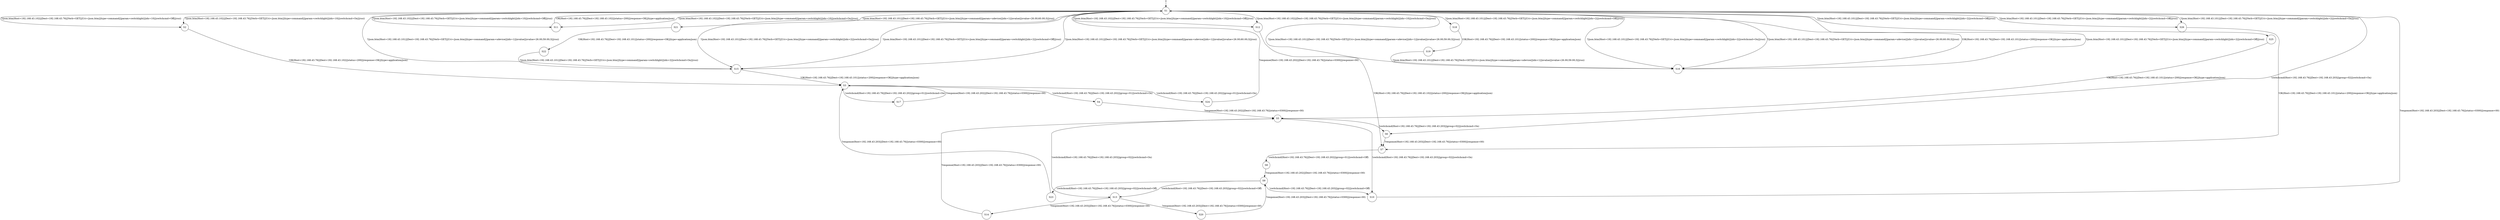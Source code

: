 digraph LTS {
S00[shape=point]
S1[label=S1,shape=circle];
S2[label=S2,shape=circle];
S3[label=S3,shape=circle];
S4[label=S4,shape=circle];
S5[label=S5,shape=circle];
S6[label=S6,shape=circle];
S7[label=S7,shape=circle];
S8[label=S8,shape=circle];
S9[label=S9,shape=circle];
S10[label=S10,shape=circle];
S11[label=S11,shape=circle];
S12[label=S12,shape=circle];
S13[label=S13,shape=circle];
S14[label=S14,shape=circle];
S15[label=S15,shape=circle];
S16[label=S16,shape=circle];
S17[label=S17,shape=circle];
S18[label=S18,shape=circle];
S19[label=S19,shape=circle];
S20[label=S20,shape=circle];
S21[label=S21,shape=circle];
S22[label=S22,shape=circle];
S23[label=S23,shape=circle];
S24[label=S24,shape=circle];
S25[label=S25,shape=circle];
S26[label=S26,shape=circle];
S00 -> S1
S1 -> S2[label ="?/json.htm(Host=192.168.43.102|||Dest=192.168.43.76|||Verb=GET|||Uri=/json.htm|||type=command|||param=switchlight|||idx=10|||switchcmd=Off|||rssi)"];
S1 -> S2[label ="?/json.htm(Host=192.168.43.102|||Dest=192.168.43.76|||Verb=GET|||Uri=/json.htm|||type=command|||param=switchlight|||idx=10|||switchcmd=On|||rssi)"];
S1 -> S6[label ="!switchcmd(Host=192.168.43.76|||Dest=192.168.43.203|||group=02|||switchcmd=On)"];
S1 -> S11[label ="?/json.htm(Host=192.168.43.102|||Dest=192.168.43.76|||Verb=GET|||Uri=/json.htm|||type=command|||param=switchlight|||idx=10|||switchcmd=On|||rssi)"];
S1 -> S11[label ="?/json.htm(Host=192.168.43.102|||Dest=192.168.43.76|||Verb=GET|||Uri=/json.htm|||type=command|||param=switchlight|||idx=10|||switchcmd=Off|||rssi)"];
S1 -> S12[label ="?/json.htm(Host=192.168.43.102|||Dest=192.168.43.76|||Verb=GET|||Uri=/json.htm|||type=command|||param=switchlight|||idx=10|||switchcmd=On|||rssi)"];
S1 -> S12[label ="?/json.htm(Host=192.168.43.102|||Dest=192.168.43.76|||Verb=GET|||Uri=/json.htm|||type=command|||param=switchlight|||idx=10|||switchcmd=Off|||rssi)"];
S1 -> S15[label ="?/json.htm(Host=192.168.43.101|||Dest=192.168.43.76|||Verb=GET|||Uri=/json.htm|||type=command|||param=udevice|||idx=1|||nvalue|||svalue=26.00;59.00;3|||rssi)"];
S1 -> S15[label ="?/json.htm(Host=192.168.43.101|||Dest=192.168.43.76|||Verb=GET|||Uri=/json.htm|||type=command|||param=switchlight|||idx=2|||switchcmd=On|||rssi)"];
S1 -> S15[label ="?/json.htm(Host=192.168.43.101|||Dest=192.168.43.76|||Verb=GET|||Uri=/json.htm|||type=command|||param=switchlight|||idx=2|||switchcmd=Off|||rssi)"];
S1 -> S15[label ="?/json.htm(Host=192.168.43.101|||Dest=192.168.43.76|||Verb=GET|||Uri=/json.htm|||type=command|||param=udevice|||idx=1|||nvalue|||svalue=26.00;60.00;3|||rssi)"];
S1 -> S16[label ="?/json.htm(Host=192.168.43.101|||Dest=192.168.43.76|||Verb=GET|||Uri=/json.htm|||type=command|||param=switchlight|||idx=2|||switchcmd=On|||rssi)"];
S1 -> S16[label ="?/json.htm(Host=192.168.43.101|||Dest=192.168.43.76|||Verb=GET|||Uri=/json.htm|||type=command|||param=udevice|||idx=1|||nvalue|||svalue=26.00;60.00;3|||rssi)"];
S1 -> S16[label ="?/json.htm(Host=192.168.43.101|||Dest=192.168.43.76|||Verb=GET|||Uri=/json.htm|||type=command|||param=switchlight|||idx=2|||switchcmd=Off|||rssi)"];
S1 -> S16[label ="?/json.htm(Host=192.168.43.101|||Dest=192.168.43.76|||Verb=GET|||Uri=/json.htm|||type=command|||param=udevice|||idx=1|||nvalue|||svalue=26.00;59.00;3|||rssi)"];
S1 -> S18[label ="?/json.htm(Host=192.168.43.101|||Dest=192.168.43.76|||Verb=GET|||Uri=/json.htm|||type=command|||param=switchlight|||idx=2|||switchcmd=Off|||rssi)"];
S1 -> S21[label ="?/json.htm(Host=192.168.43.101|||Dest=192.168.43.76|||Verb=GET|||Uri=/json.htm|||type=command|||param=udevice|||idx=1|||nvalue|||svalue=26.00;60.00;3|||rssi)"];
S1 -> S25[label ="?/json.htm(Host=192.168.43.101|||Dest=192.168.43.76|||Verb=GET|||Uri=/json.htm|||type=command|||param=switchlight|||idx=2|||switchcmd=Off|||rssi)"];
S1 -> S26[label ="?/json.htm(Host=192.168.43.101|||Dest=192.168.43.76|||Verb=GET|||Uri=/json.htm|||type=command|||param=switchlight|||idx=2|||switchcmd=On|||rssi)"];
S1 -> S26[label ="?/json.htm(Host=192.168.43.101|||Dest=192.168.43.76|||Verb=GET|||Uri=/json.htm|||type=command|||param=switchlight|||idx=2|||switchcmd=Off|||rssi)"];
S2 -> S3[label ="!OK(Host=192.168.43.76|||Dest=192.168.43.102|||status=200|||response=OK|||type=application/json)"];
S3 -> S4[label ="!switchcmd(Host=192.168.43.76|||Dest=192.168.43.202|||group=01|||switchcmd=On)"];
S3 -> S17[label ="!switchcmd(Host=192.168.43.76|||Dest=192.168.43.202|||group=01|||switchcmd=On)"];
S3 -> S24[label ="!switchcmd(Host=192.168.43.76|||Dest=192.168.43.202|||group=01|||switchcmd=On)"];
S4 -> S5[label ="?response(Host=192.168.43.202|||Dest=192.168.43.76|||status=0300|||response=00)"];
S5 -> S6[label ="!switchcmd(Host=192.168.43.76|||Dest=192.168.43.203|||group=02|||switchcmd=On)"];
S5 -> S10[label ="!switchcmd(Host=192.168.43.76|||Dest=192.168.43.203|||group=02|||switchcmd=On)"];
S5 -> S13[label ="!switchcmd(Host=192.168.43.76|||Dest=192.168.43.203|||group=02|||switchcmd=On)"];
S6 -> S7[label ="?response(Host=192.168.43.203|||Dest=192.168.43.76|||status=0300|||response=00)"];
S7 -> S8[label ="!switchcmd(Host=192.168.43.76|||Dest=192.168.43.202|||group=01|||switchcmd=Off)"];
S8 -> S9[label ="?response(Host=192.168.43.202|||Dest=192.168.43.76|||status=0300|||response=00)"];
S9 -> S10[label ="!switchcmd(Host=192.168.43.76|||Dest=192.168.43.203|||group=02|||switchcmd=Off)"];
S9 -> S13[label ="!switchcmd(Host=192.168.43.76|||Dest=192.168.43.203|||group=02|||switchcmd=Off)"];
S9 -> S23[label ="!switchcmd(Host=192.168.43.76|||Dest=192.168.43.203|||group=02|||switchcmd=Off)"];
S10 -> S1[label ="?response(Host=192.168.43.203|||Dest=192.168.43.76|||status=0300|||response=00)"];
S11 -> S1[label ="!OK(Host=192.168.43.76|||Dest=192.168.43.102|||status=200|||response=OK|||type=application/json)"];
S12 -> S7[label ="!OK(Host=192.168.43.76|||Dest=192.168.43.102|||status=200|||response=OK|||type=application/json)"];
S13 -> S14[label ="?response(Host=192.168.43.203|||Dest=192.168.43.76|||status=0300|||response=00)"];
S13 -> S20[label ="?response(Host=192.168.43.203|||Dest=192.168.43.76|||status=0300|||response=00)"];
S14 -> S5[label ="?response(Host=192.168.43.203|||Dest=192.168.43.76|||status=0300|||response=00)"];
S15 -> S3[label ="!OK(Host=192.168.43.76|||Dest=192.168.43.101|||status=200|||response=OK|||type=application/json)"];
S16 -> S1[label ="!OK(Host=192.168.43.76|||Dest=192.168.43.101|||status=200|||response=OK|||type=application/json)"];
S17 -> S3[label ="?response(Host=192.168.43.202|||Dest=192.168.43.76|||status=0300|||response=00)"];
S18 -> S19[label ="!OK(Host=192.168.43.76|||Dest=192.168.43.101|||status=200|||response=OK|||type=application/json)"];
S19 -> S16[label ="?/json.htm(Host=192.168.43.101|||Dest=192.168.43.76|||Verb=GET|||Uri=/json.htm|||type=command|||param=udevice|||idx=1|||nvalue|||svalue=26.00;59.00;3|||rssi)"];
S20 -> S9[label ="?response(Host=192.168.43.203|||Dest=192.168.43.76|||status=0300|||response=00)"];
S21 -> S22[label ="!OK(Host=192.168.43.76|||Dest=192.168.43.101|||status=200|||response=OK|||type=application/json)"];
S22 -> S15[label ="?/json.htm(Host=192.168.43.101|||Dest=192.168.43.76|||Verb=GET|||Uri=/json.htm|||type=command|||param=switchlight|||idx=2|||switchcmd=On|||rssi)"];
S23 -> S3[label ="?response(Host=192.168.43.203|||Dest=192.168.43.76|||status=0300|||response=00)"];
S24 -> S1[label ="?response(Host=192.168.43.202|||Dest=192.168.43.76|||status=0300|||response=00)"];
S25 -> S5[label ="!OK(Host=192.168.43.76|||Dest=192.168.43.101|||status=200|||response=OK|||type=application/json)"];
S26 -> S7[label ="!OK(Host=192.168.43.76|||Dest=192.168.43.101|||status=200|||response=OK|||type=application/json)"];
}
